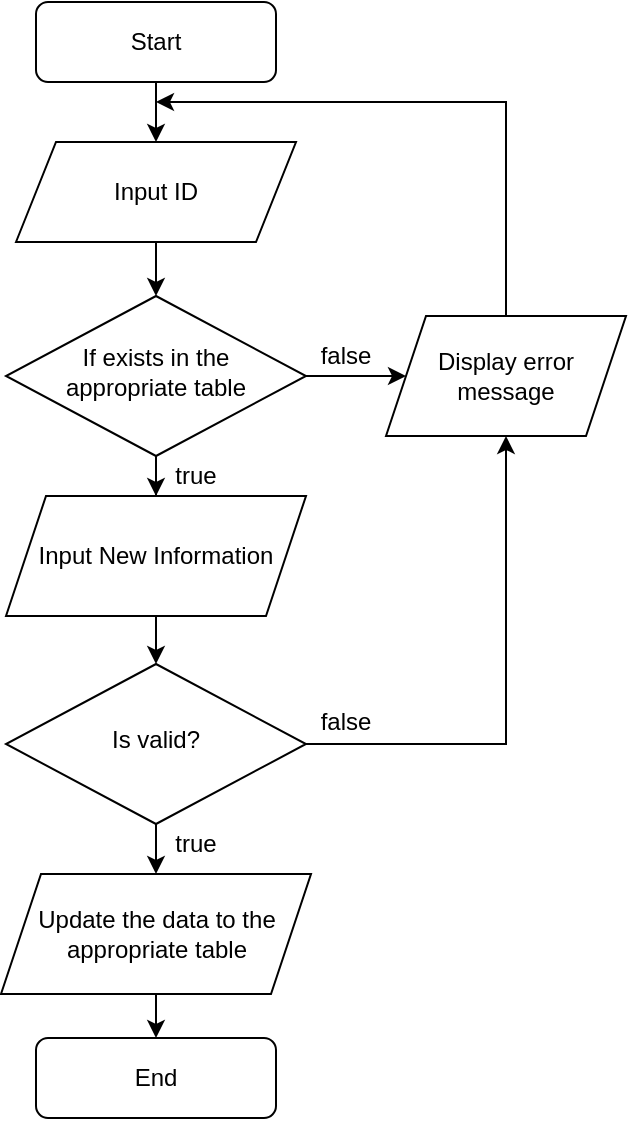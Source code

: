 <mxfile version="14.9.6" type="device"><diagram id="C5RBs43oDa-KdzZeNtuy" name="Page-1"><mxGraphModel dx="668" dy="853" grid="1" gridSize="10" guides="1" tooltips="1" connect="1" arrows="1" fold="1" page="1" pageScale="1" pageWidth="827" pageHeight="1169" math="0" shadow="0"><root><mxCell id="WIyWlLk6GJQsqaUBKTNV-0"/><mxCell id="WIyWlLk6GJQsqaUBKTNV-1" parent="WIyWlLk6GJQsqaUBKTNV-0"/><mxCell id="rv5C8t3bgkfTnMx9W0Sh-9" value="" style="edgeStyle=orthogonalEdgeStyle;rounded=0;orthogonalLoop=1;jettySize=auto;html=1;" parent="WIyWlLk6GJQsqaUBKTNV-1" source="WIyWlLk6GJQsqaUBKTNV-3" target="rv5C8t3bgkfTnMx9W0Sh-0" edge="1"><mxGeometry relative="1" as="geometry"/></mxCell><mxCell id="WIyWlLk6GJQsqaUBKTNV-3" value="Start" style="rounded=1;whiteSpace=wrap;html=1;fontSize=12;glass=0;strokeWidth=1;shadow=0;" parent="WIyWlLk6GJQsqaUBKTNV-1" vertex="1"><mxGeometry x="160" y="20" width="120" height="40" as="geometry"/></mxCell><mxCell id="rv5C8t3bgkfTnMx9W0Sh-11" value="" style="edgeStyle=orthogonalEdgeStyle;rounded=0;orthogonalLoop=1;jettySize=auto;html=1;entryX=0;entryY=0.5;entryDx=0;entryDy=0;" parent="WIyWlLk6GJQsqaUBKTNV-1" source="WIyWlLk6GJQsqaUBKTNV-6" target="XBx0c93qYUxoScISp_kP-0" edge="1"><mxGeometry relative="1" as="geometry"><mxPoint x="320" y="207" as="targetPoint"/></mxGeometry></mxCell><mxCell id="rv5C8t3bgkfTnMx9W0Sh-12" value="" style="edgeStyle=orthogonalEdgeStyle;rounded=0;orthogonalLoop=1;jettySize=auto;html=1;" parent="WIyWlLk6GJQsqaUBKTNV-1" source="WIyWlLk6GJQsqaUBKTNV-6" target="rv5C8t3bgkfTnMx9W0Sh-7" edge="1"><mxGeometry relative="1" as="geometry"/></mxCell><mxCell id="WIyWlLk6GJQsqaUBKTNV-6" value="&lt;div&gt;If exists in the&lt;/div&gt;&lt;div&gt;appropriate table&lt;/div&gt;" style="rhombus;whiteSpace=wrap;html=1;shadow=0;fontFamily=Helvetica;fontSize=12;align=center;strokeWidth=1;spacing=6;spacingTop=-4;" parent="WIyWlLk6GJQsqaUBKTNV-1" vertex="1"><mxGeometry x="145" y="167" width="150" height="80" as="geometry"/></mxCell><mxCell id="WIyWlLk6GJQsqaUBKTNV-11" value="End" style="rounded=1;whiteSpace=wrap;html=1;fontSize=12;glass=0;strokeWidth=1;shadow=0;" parent="WIyWlLk6GJQsqaUBKTNV-1" vertex="1"><mxGeometry x="160" y="538" width="120" height="40" as="geometry"/></mxCell><mxCell id="rv5C8t3bgkfTnMx9W0Sh-10" value="" style="edgeStyle=orthogonalEdgeStyle;rounded=0;orthogonalLoop=1;jettySize=auto;html=1;" parent="WIyWlLk6GJQsqaUBKTNV-1" source="rv5C8t3bgkfTnMx9W0Sh-0" target="WIyWlLk6GJQsqaUBKTNV-6" edge="1"><mxGeometry relative="1" as="geometry"/></mxCell><mxCell id="rv5C8t3bgkfTnMx9W0Sh-0" value="Input ID" style="shape=parallelogram;perimeter=parallelogramPerimeter;whiteSpace=wrap;html=1;fixedSize=1;" parent="WIyWlLk6GJQsqaUBKTNV-1" vertex="1"><mxGeometry x="150" y="90" width="140" height="50" as="geometry"/></mxCell><mxCell id="WJ3nVTYEsfQ7UqCAPET0-7" style="edgeStyle=orthogonalEdgeStyle;rounded=0;orthogonalLoop=1;jettySize=auto;html=1;" parent="WIyWlLk6GJQsqaUBKTNV-1" source="rv5C8t3bgkfTnMx9W0Sh-7" target="WJ3nVTYEsfQ7UqCAPET0-2" edge="1"><mxGeometry relative="1" as="geometry"/></mxCell><mxCell id="rv5C8t3bgkfTnMx9W0Sh-7" value="&lt;span&gt;Input New Information&lt;/span&gt;" style="shape=parallelogram;perimeter=parallelogramPerimeter;whiteSpace=wrap;html=1;fixedSize=1;" parent="WIyWlLk6GJQsqaUBKTNV-1" vertex="1"><mxGeometry x="145" y="267" width="150" height="60" as="geometry"/></mxCell><mxCell id="XBx0c93qYUxoScISp_kP-2" style="edgeStyle=orthogonalEdgeStyle;rounded=0;orthogonalLoop=1;jettySize=auto;html=1;" parent="WIyWlLk6GJQsqaUBKTNV-1" edge="1"><mxGeometry relative="1" as="geometry"><mxPoint x="220" y="70" as="targetPoint"/><Array as="points"><mxPoint x="395" y="70"/></Array><mxPoint x="395" y="187" as="sourcePoint"/></mxGeometry></mxCell><mxCell id="XBx0c93qYUxoScISp_kP-0" value="&lt;span&gt;&lt;div&gt;Display error&lt;/div&gt;&lt;div&gt;message&lt;/div&gt;&lt;/span&gt;" style="shape=parallelogram;perimeter=parallelogramPerimeter;whiteSpace=wrap;html=1;fixedSize=1;" parent="WIyWlLk6GJQsqaUBKTNV-1" vertex="1"><mxGeometry x="335" y="177" width="120" height="60" as="geometry"/></mxCell><mxCell id="XBx0c93qYUxoScISp_kP-3" value="false" style="text;html=1;strokeColor=none;fillColor=none;align=center;verticalAlign=middle;whiteSpace=wrap;rounded=0;" parent="WIyWlLk6GJQsqaUBKTNV-1" vertex="1"><mxGeometry x="295" y="187" width="40" height="20" as="geometry"/></mxCell><mxCell id="XBx0c93qYUxoScISp_kP-4" value="true" style="text;html=1;strokeColor=none;fillColor=none;align=center;verticalAlign=middle;whiteSpace=wrap;rounded=0;" parent="WIyWlLk6GJQsqaUBKTNV-1" vertex="1"><mxGeometry x="220" y="247" width="40" height="20" as="geometry"/></mxCell><mxCell id="WJ3nVTYEsfQ7UqCAPET0-0" value="" style="edgeStyle=orthogonalEdgeStyle;rounded=0;orthogonalLoop=1;jettySize=auto;html=1;entryX=0.5;entryY=1;entryDx=0;entryDy=0;" parent="WIyWlLk6GJQsqaUBKTNV-1" source="WJ3nVTYEsfQ7UqCAPET0-2" target="XBx0c93qYUxoScISp_kP-0" edge="1"><mxGeometry relative="1" as="geometry"><mxPoint x="345" y="377" as="targetPoint"/></mxGeometry></mxCell><mxCell id="WJ3nVTYEsfQ7UqCAPET0-1" value="" style="edgeStyle=orthogonalEdgeStyle;rounded=0;orthogonalLoop=1;jettySize=auto;html=1;" parent="WIyWlLk6GJQsqaUBKTNV-1" source="WJ3nVTYEsfQ7UqCAPET0-2" target="WJ3nVTYEsfQ7UqCAPET0-3" edge="1"><mxGeometry relative="1" as="geometry"/></mxCell><mxCell id="WJ3nVTYEsfQ7UqCAPET0-2" value="Is valid?" style="rhombus;whiteSpace=wrap;html=1;shadow=0;fontFamily=Helvetica;fontSize=12;align=center;strokeWidth=1;spacing=6;spacingTop=-4;" parent="WIyWlLk6GJQsqaUBKTNV-1" vertex="1"><mxGeometry x="145" y="351" width="150" height="80" as="geometry"/></mxCell><mxCell id="WJ3nVTYEsfQ7UqCAPET0-8" style="edgeStyle=orthogonalEdgeStyle;rounded=0;orthogonalLoop=1;jettySize=auto;html=1;entryX=0.5;entryY=0;entryDx=0;entryDy=0;" parent="WIyWlLk6GJQsqaUBKTNV-1" source="WJ3nVTYEsfQ7UqCAPET0-3" target="WIyWlLk6GJQsqaUBKTNV-11" edge="1"><mxGeometry relative="1" as="geometry"/></mxCell><mxCell id="WJ3nVTYEsfQ7UqCAPET0-3" value="Update the data to the appropriate table" style="shape=parallelogram;perimeter=parallelogramPerimeter;whiteSpace=wrap;html=1;fixedSize=1;" parent="WIyWlLk6GJQsqaUBKTNV-1" vertex="1"><mxGeometry x="142.5" y="456" width="155" height="60" as="geometry"/></mxCell><mxCell id="WJ3nVTYEsfQ7UqCAPET0-5" value="false" style="text;html=1;strokeColor=none;fillColor=none;align=center;verticalAlign=middle;whiteSpace=wrap;rounded=0;" parent="WIyWlLk6GJQsqaUBKTNV-1" vertex="1"><mxGeometry x="295" y="370" width="40" height="20" as="geometry"/></mxCell><mxCell id="WJ3nVTYEsfQ7UqCAPET0-6" value="true" style="text;html=1;strokeColor=none;fillColor=none;align=center;verticalAlign=middle;whiteSpace=wrap;rounded=0;" parent="WIyWlLk6GJQsqaUBKTNV-1" vertex="1"><mxGeometry x="220" y="431" width="40" height="20" as="geometry"/></mxCell></root></mxGraphModel></diagram></mxfile>